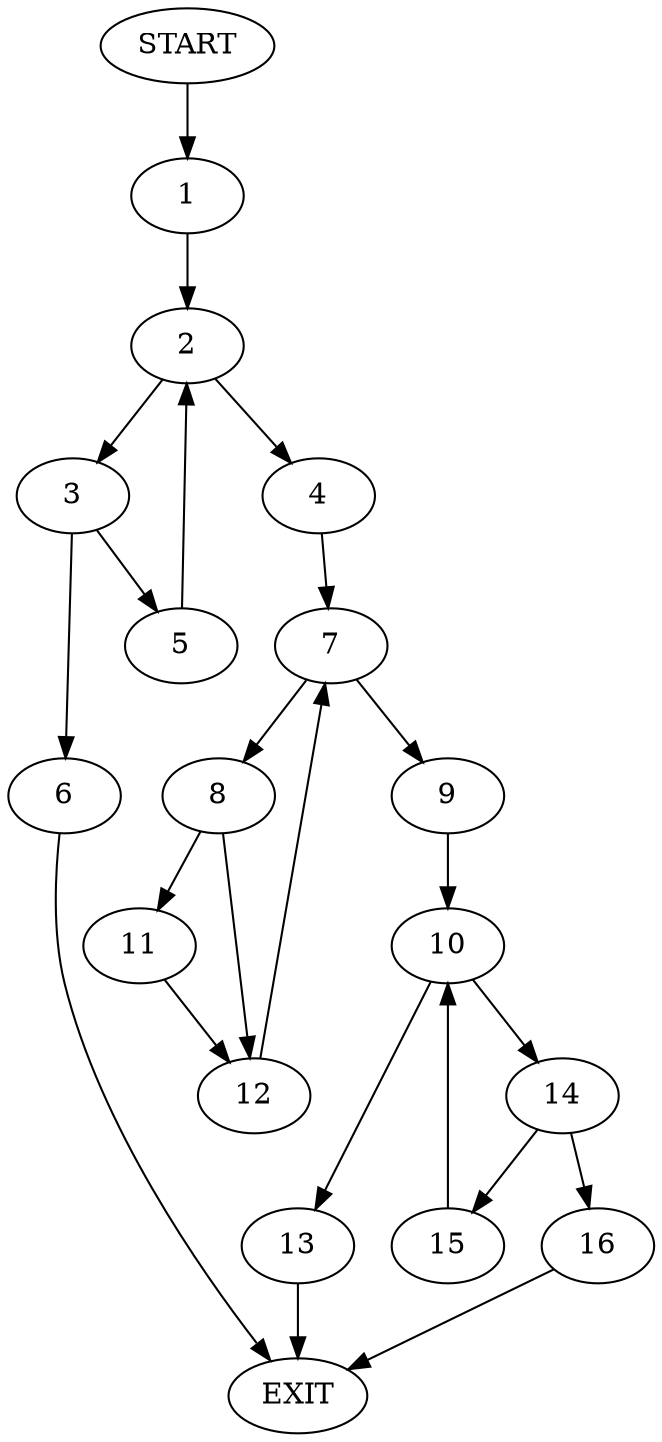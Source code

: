 digraph {
0 [label="START"]
17 [label="EXIT"]
0 -> 1
1 -> 2
2 -> 3
2 -> 4
3 -> 5
3 -> 6
4 -> 7
6 -> 17
5 -> 2
7 -> 8
7 -> 9
9 -> 10
8 -> 11
8 -> 12
11 -> 12
12 -> 7
10 -> 13
10 -> 14
13 -> 17
14 -> 15
14 -> 16
16 -> 17
15 -> 10
}
